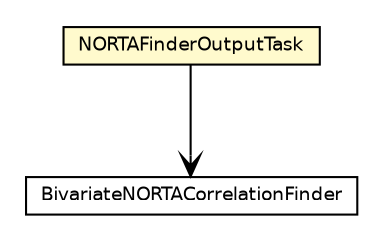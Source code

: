 #!/usr/local/bin/dot
#
# Class diagram 
# Generated by UMLGraph version 5.4 (http://www.umlgraph.org/)
#

digraph G {
	edge [fontname="Helvetica",fontsize=10,labelfontname="Helvetica",labelfontsize=10];
	node [fontname="Helvetica",fontsize=10,shape=plaintext];
	nodesep=0.25;
	ranksep=0.5;
	// jsl.utilities.random.arta.NORTAFinderOutputTask
	c122239 [label=<<table title="jsl.utilities.random.arta.NORTAFinderOutputTask" border="0" cellborder="1" cellspacing="0" cellpadding="2" port="p" bgcolor="lemonChiffon" href="./NORTAFinderOutputTask.html">
		<tr><td><table border="0" cellspacing="0" cellpadding="1">
<tr><td align="center" balign="center"> NORTAFinderOutputTask </td></tr>
		</table></td></tr>
		</table>>, URL="./NORTAFinderOutputTask.html", fontname="Helvetica", fontcolor="black", fontsize=9.0];
	// jsl.utilities.random.arta.BivariateNORTACorrelationFinder
	c122240 [label=<<table title="jsl.utilities.random.arta.BivariateNORTACorrelationFinder" border="0" cellborder="1" cellspacing="0" cellpadding="2" port="p" href="./BivariateNORTACorrelationFinder.html">
		<tr><td><table border="0" cellspacing="0" cellpadding="1">
<tr><td align="center" balign="center"> BivariateNORTACorrelationFinder </td></tr>
		</table></td></tr>
		</table>>, URL="./BivariateNORTACorrelationFinder.html", fontname="Helvetica", fontcolor="black", fontsize=9.0];
	// jsl.utilities.random.arta.NORTAFinderOutputTask NAVASSOC jsl.utilities.random.arta.BivariateNORTACorrelationFinder
	c122239:p -> c122240:p [taillabel="", label="", headlabel="", fontname="Helvetica", fontcolor="black", fontsize=10.0, color="black", arrowhead=open];
}

